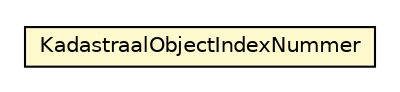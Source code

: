 #!/usr/local/bin/dot
#
# Class diagram 
# Generated by UMLGraph version R5_6-24-gf6e263 (http://www.umlgraph.org/)
#

digraph G {
	edge [fontname="Helvetica",fontsize=10,labelfontname="Helvetica",labelfontsize=10];
	node [fontname="Helvetica",fontsize=10,shape=plaintext];
	nodesep=0.25;
	ranksep=0.5;
	// nl.egem.stuf.sector.bg._0204.KDOKerngegevens.KadastraalObjectIndexNummer
	c89704 [label=<<table title="nl.egem.stuf.sector.bg._0204.KDOKerngegevens.KadastraalObjectIndexNummer" border="0" cellborder="1" cellspacing="0" cellpadding="2" port="p" bgcolor="lemonChiffon" href="./KDOKerngegevens.KadastraalObjectIndexNummer.html">
		<tr><td><table border="0" cellspacing="0" cellpadding="1">
<tr><td align="center" balign="center"> KadastraalObjectIndexNummer </td></tr>
		</table></td></tr>
		</table>>, URL="./KDOKerngegevens.KadastraalObjectIndexNummer.html", fontname="Helvetica", fontcolor="black", fontsize=10.0];
}

